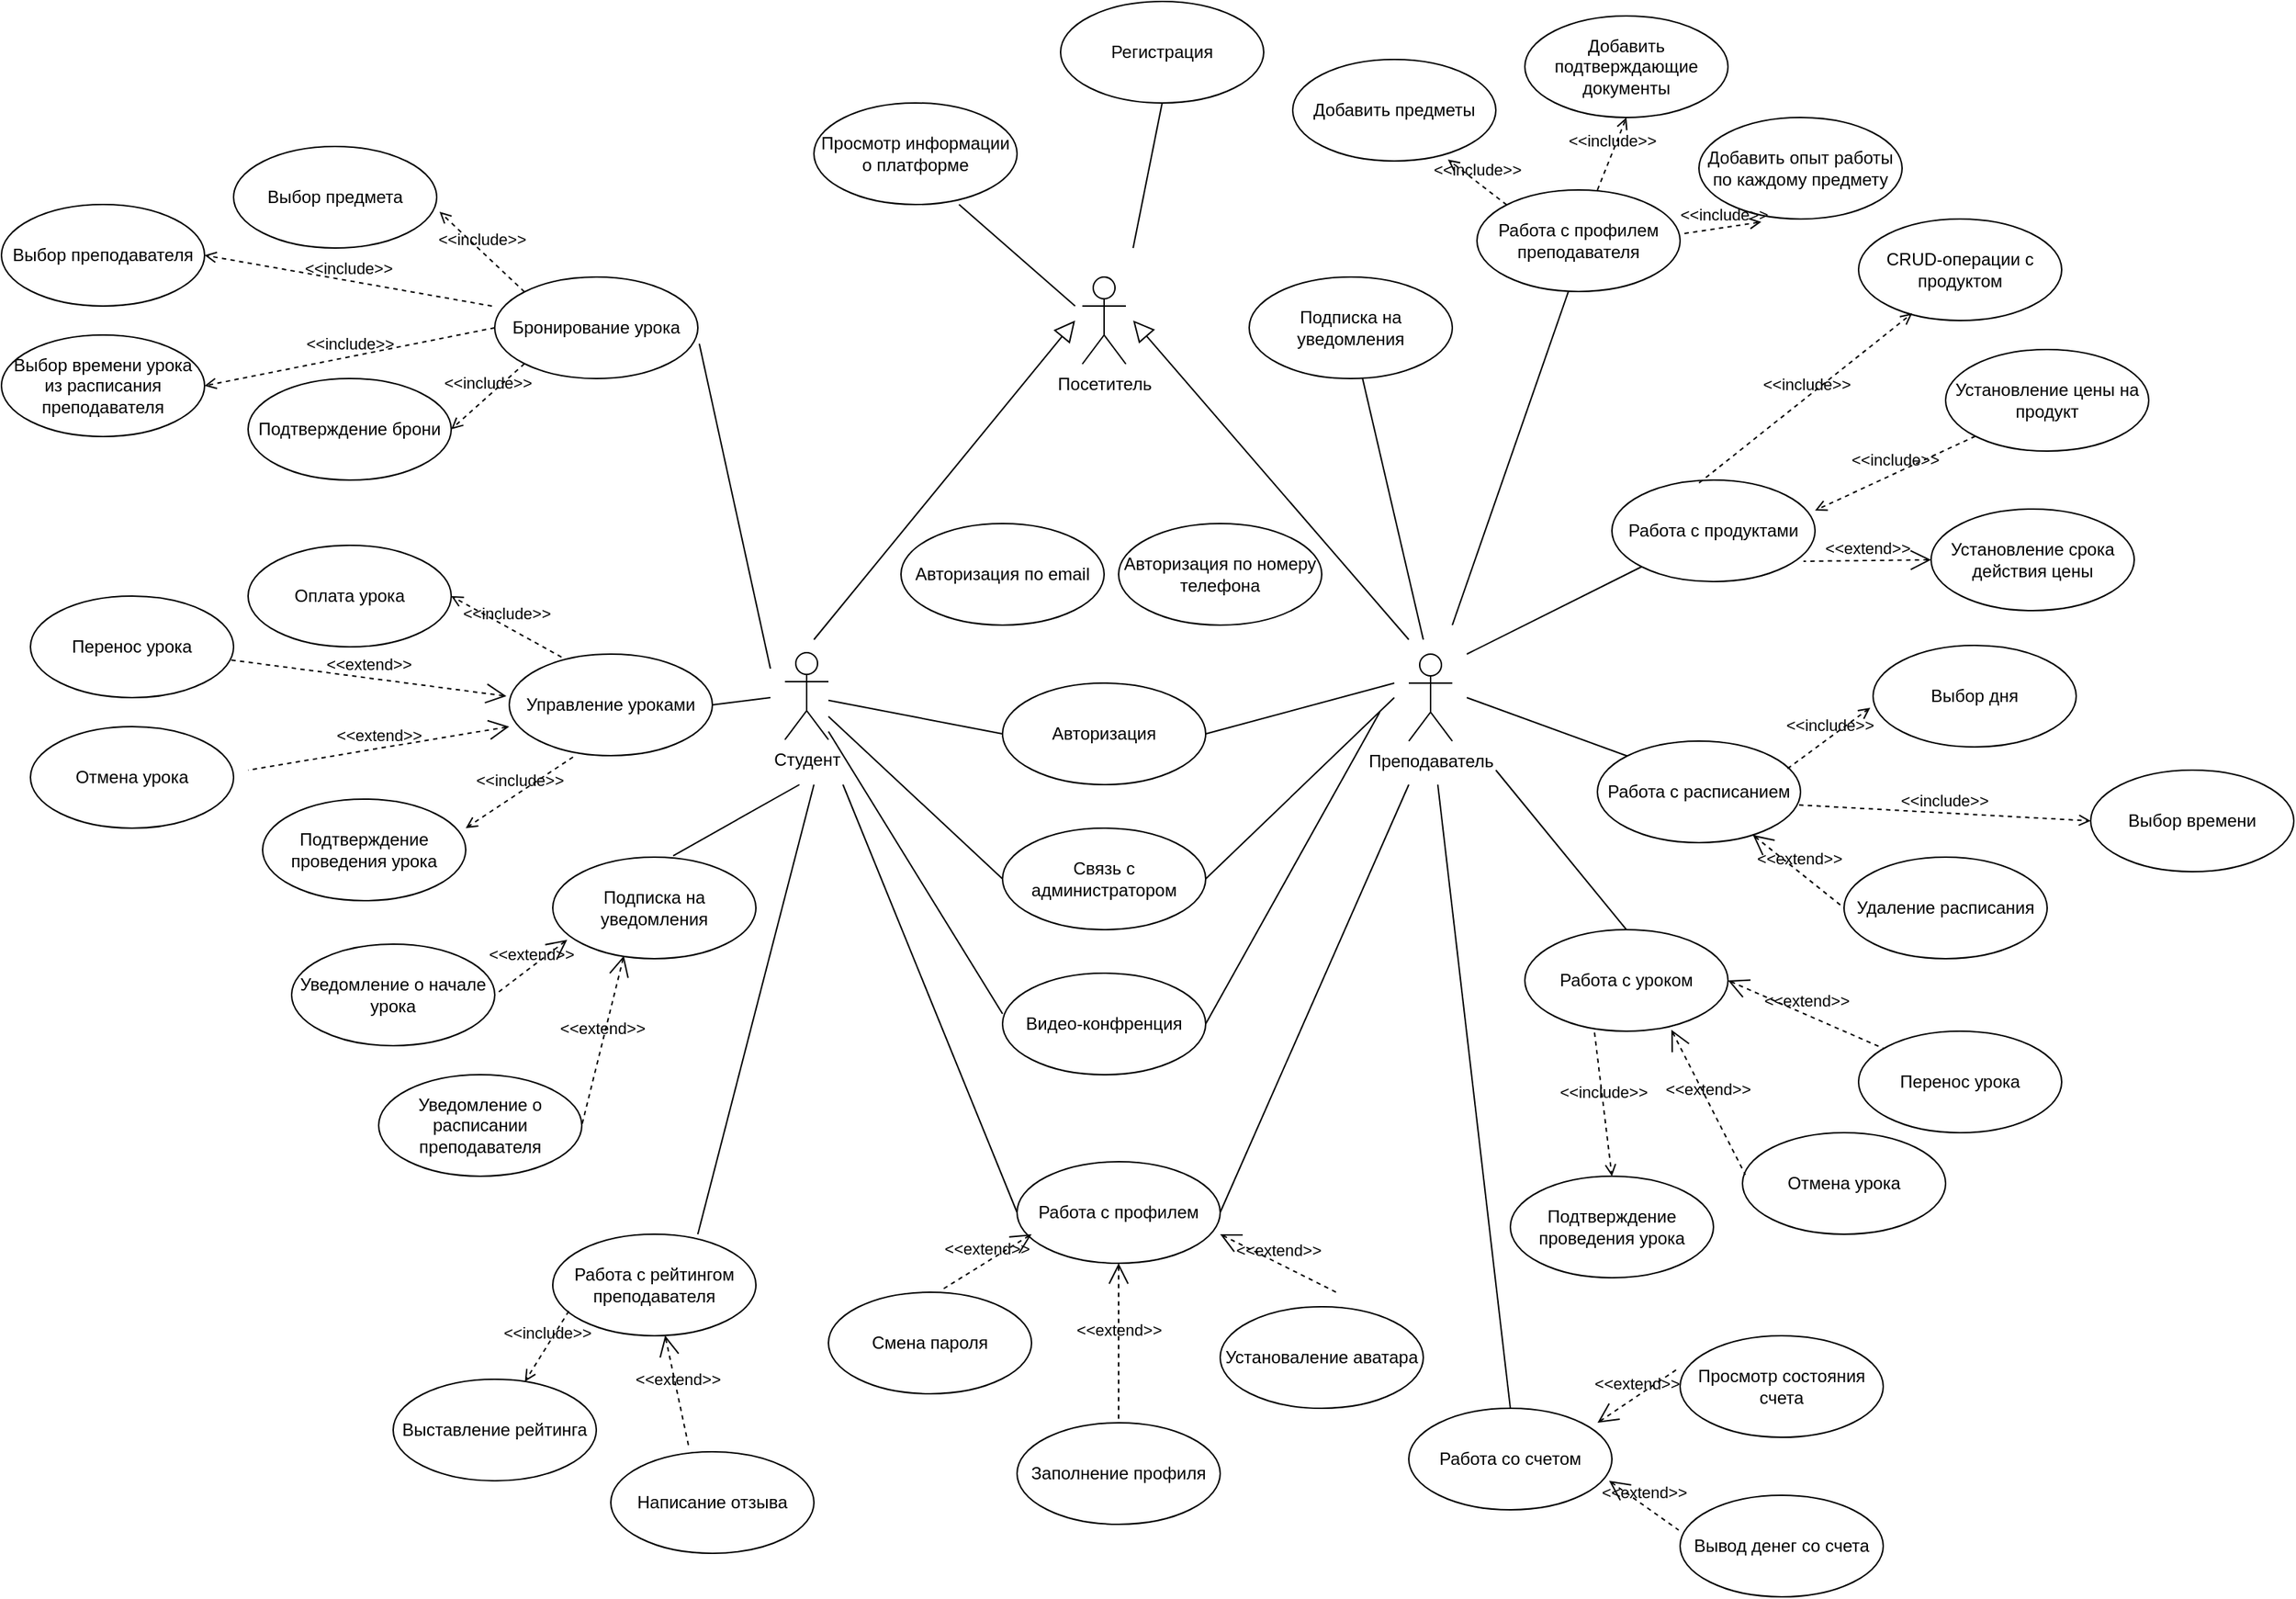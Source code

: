 <mxfile version="24.5.2" type="device">
  <diagram name="Page-1" id="LUzTnhxwMrxe2TrHh8Jn">
    <mxGraphModel dx="3413" dy="1195" grid="1" gridSize="10" guides="1" tooltips="1" connect="1" arrows="1" fold="1" page="1" pageScale="1" pageWidth="827" pageHeight="1169" math="0" shadow="0">
      <root>
        <mxCell id="0" />
        <mxCell id="1" parent="0" />
        <mxCell id="decnIpiyIyRhdiq8BNif-1" value="Преподаватель" style="shape=umlActor;html=1;verticalLabelPosition=bottom;verticalAlign=top;align=center;" vertex="1" parent="1">
          <mxGeometry x="640" y="560" width="30" height="60" as="geometry" />
        </mxCell>
        <mxCell id="decnIpiyIyRhdiq8BNif-2" value="Студент" style="shape=umlActor;html=1;verticalLabelPosition=bottom;verticalAlign=top;align=center;" vertex="1" parent="1">
          <mxGeometry x="210" y="559" width="30" height="60" as="geometry" />
        </mxCell>
        <mxCell id="decnIpiyIyRhdiq8BNif-3" value="Посетитель" style="shape=umlActor;html=1;verticalLabelPosition=bottom;verticalAlign=top;align=center;" vertex="1" parent="1">
          <mxGeometry x="415" y="300" width="30" height="60" as="geometry" />
        </mxCell>
        <mxCell id="decnIpiyIyRhdiq8BNif-6" value="Авторизация" style="ellipse;whiteSpace=wrap;html=1;" vertex="1" parent="1">
          <mxGeometry x="360" y="580" width="140" height="70" as="geometry" />
        </mxCell>
        <mxCell id="decnIpiyIyRhdiq8BNif-7" value="Работа с профилем" style="ellipse;whiteSpace=wrap;html=1;" vertex="1" parent="1">
          <mxGeometry x="370" y="910" width="140" height="70" as="geometry" />
        </mxCell>
        <mxCell id="decnIpiyIyRhdiq8BNif-8" value="Связь с администратором" style="ellipse;whiteSpace=wrap;html=1;" vertex="1" parent="1">
          <mxGeometry x="360" y="680" width="140" height="70" as="geometry" />
        </mxCell>
        <mxCell id="decnIpiyIyRhdiq8BNif-9" value="Смена пароля" style="ellipse;whiteSpace=wrap;html=1;" vertex="1" parent="1">
          <mxGeometry x="240" y="1000" width="140" height="70" as="geometry" />
        </mxCell>
        <mxCell id="decnIpiyIyRhdiq8BNif-10" value="Работа с профилем преподавателя" style="ellipse;whiteSpace=wrap;html=1;" vertex="1" parent="1">
          <mxGeometry x="687" y="240" width="140" height="70" as="geometry" />
        </mxCell>
        <mxCell id="decnIpiyIyRhdiq8BNif-12" value="Бронирование урока" style="ellipse;whiteSpace=wrap;html=1;" vertex="1" parent="1">
          <mxGeometry x="10" y="300" width="140" height="70" as="geometry" />
        </mxCell>
        <mxCell id="decnIpiyIyRhdiq8BNif-13" value="Управление уроками" style="ellipse;whiteSpace=wrap;html=1;" vertex="1" parent="1">
          <mxGeometry x="20" y="560" width="140" height="70" as="geometry" />
        </mxCell>
        <mxCell id="decnIpiyIyRhdiq8BNif-14" value="Подтверждение брони" style="ellipse;whiteSpace=wrap;html=1;" vertex="1" parent="1">
          <mxGeometry x="-160" y="370" width="140" height="70" as="geometry" />
        </mxCell>
        <mxCell id="decnIpiyIyRhdiq8BNif-15" value="Выбор предмета" style="ellipse;whiteSpace=wrap;html=1;" vertex="1" parent="1">
          <mxGeometry x="-170" y="210" width="140" height="70" as="geometry" />
        </mxCell>
        <mxCell id="decnIpiyIyRhdiq8BNif-16" value="Выбор преподавателя" style="ellipse;whiteSpace=wrap;html=1;" vertex="1" parent="1">
          <mxGeometry x="-330" y="250" width="140" height="70" as="geometry" />
        </mxCell>
        <mxCell id="decnIpiyIyRhdiq8BNif-17" value="Оплата урока" style="ellipse;whiteSpace=wrap;html=1;" vertex="1" parent="1">
          <mxGeometry x="-160" y="485" width="140" height="70" as="geometry" />
        </mxCell>
        <mxCell id="decnIpiyIyRhdiq8BNif-18" value="Перенос урока" style="ellipse;whiteSpace=wrap;html=1;" vertex="1" parent="1">
          <mxGeometry x="-310" y="520" width="140" height="70" as="geometry" />
        </mxCell>
        <mxCell id="decnIpiyIyRhdiq8BNif-19" value="Отмена урока" style="ellipse;whiteSpace=wrap;html=1;" vertex="1" parent="1">
          <mxGeometry x="-310" y="610" width="140" height="70" as="geometry" />
        </mxCell>
        <mxCell id="decnIpiyIyRhdiq8BNif-20" value="Выбор времени урока из расписания преподавателя" style="ellipse;whiteSpace=wrap;html=1;" vertex="1" parent="1">
          <mxGeometry x="-330" y="340" width="140" height="70" as="geometry" />
        </mxCell>
        <mxCell id="decnIpiyIyRhdiq8BNif-21" value="Видео-конфренция" style="ellipse;whiteSpace=wrap;html=1;" vertex="1" parent="1">
          <mxGeometry x="360" y="780" width="140" height="70" as="geometry" />
        </mxCell>
        <mxCell id="decnIpiyIyRhdiq8BNif-22" value="Подписка на уведомления" style="ellipse;whiteSpace=wrap;html=1;" vertex="1" parent="1">
          <mxGeometry x="50" y="700" width="140" height="70" as="geometry" />
        </mxCell>
        <mxCell id="decnIpiyIyRhdiq8BNif-23" value="Работа с рейтингом преподавателя" style="ellipse;whiteSpace=wrap;html=1;" vertex="1" parent="1">
          <mxGeometry x="50" y="960" width="140" height="70" as="geometry" />
        </mxCell>
        <mxCell id="decnIpiyIyRhdiq8BNif-26" value="Работа с продуктами" style="ellipse;whiteSpace=wrap;html=1;" vertex="1" parent="1">
          <mxGeometry x="780" y="440" width="140" height="70" as="geometry" />
        </mxCell>
        <mxCell id="decnIpiyIyRhdiq8BNif-27" value="CRUD-операции с продуктом" style="ellipse;whiteSpace=wrap;html=1;" vertex="1" parent="1">
          <mxGeometry x="950" y="260" width="140" height="70" as="geometry" />
        </mxCell>
        <mxCell id="decnIpiyIyRhdiq8BNif-28" value="Установление цены на продукт" style="ellipse;whiteSpace=wrap;html=1;" vertex="1" parent="1">
          <mxGeometry x="1010" y="350" width="140" height="70" as="geometry" />
        </mxCell>
        <mxCell id="decnIpiyIyRhdiq8BNif-29" value="Установление срока действия цены" style="ellipse;whiteSpace=wrap;html=1;" vertex="1" parent="1">
          <mxGeometry x="1000" y="460" width="140" height="70" as="geometry" />
        </mxCell>
        <mxCell id="decnIpiyIyRhdiq8BNif-30" value="Работа с расписанием" style="ellipse;whiteSpace=wrap;html=1;" vertex="1" parent="1">
          <mxGeometry x="770" y="620" width="140" height="70" as="geometry" />
        </mxCell>
        <mxCell id="decnIpiyIyRhdiq8BNif-31" value="Выбор дня" style="ellipse;whiteSpace=wrap;html=1;" vertex="1" parent="1">
          <mxGeometry x="960" y="554" width="140" height="70" as="geometry" />
        </mxCell>
        <mxCell id="decnIpiyIyRhdiq8BNif-32" value="Выбор времени" style="ellipse;whiteSpace=wrap;html=1;" vertex="1" parent="1">
          <mxGeometry x="1110" y="640" width="140" height="70" as="geometry" />
        </mxCell>
        <mxCell id="decnIpiyIyRhdiq8BNif-33" value="Удаление расписания" style="ellipse;whiteSpace=wrap;html=1;" vertex="1" parent="1">
          <mxGeometry x="940" y="700" width="140" height="70" as="geometry" />
        </mxCell>
        <mxCell id="decnIpiyIyRhdiq8BNif-34" value="Работа с уроком" style="ellipse;whiteSpace=wrap;html=1;" vertex="1" parent="1">
          <mxGeometry x="720" y="750" width="140" height="70" as="geometry" />
        </mxCell>
        <mxCell id="decnIpiyIyRhdiq8BNif-35" value="Подтверждение проведения урока " style="ellipse;whiteSpace=wrap;html=1;" vertex="1" parent="1">
          <mxGeometry x="-150" y="660" width="140" height="70" as="geometry" />
        </mxCell>
        <mxCell id="decnIpiyIyRhdiq8BNif-36" value="Перенос урока" style="ellipse;whiteSpace=wrap;html=1;" vertex="1" parent="1">
          <mxGeometry x="950" y="820" width="140" height="70" as="geometry" />
        </mxCell>
        <mxCell id="decnIpiyIyRhdiq8BNif-37" value="Отмена урока" style="ellipse;whiteSpace=wrap;html=1;" vertex="1" parent="1">
          <mxGeometry x="870" y="890" width="140" height="70" as="geometry" />
        </mxCell>
        <mxCell id="decnIpiyIyRhdiq8BNif-38" value="Подтверждение проведения урока" style="ellipse;whiteSpace=wrap;html=1;" vertex="1" parent="1">
          <mxGeometry x="710" y="920" width="140" height="70" as="geometry" />
        </mxCell>
        <mxCell id="decnIpiyIyRhdiq8BNif-39" value="Работа со счетом" style="ellipse;whiteSpace=wrap;html=1;" vertex="1" parent="1">
          <mxGeometry x="640" y="1080" width="140" height="70" as="geometry" />
        </mxCell>
        <mxCell id="decnIpiyIyRhdiq8BNif-40" value="Просмотр состояния счета" style="ellipse;whiteSpace=wrap;html=1;" vertex="1" parent="1">
          <mxGeometry x="827" y="1030" width="140" height="70" as="geometry" />
        </mxCell>
        <mxCell id="decnIpiyIyRhdiq8BNif-41" value="Вывод денег со счета" style="ellipse;whiteSpace=wrap;html=1;" vertex="1" parent="1">
          <mxGeometry x="827" y="1140" width="140" height="70" as="geometry" />
        </mxCell>
        <mxCell id="decnIpiyIyRhdiq8BNif-45" value="" style="edgeStyle=none;html=1;endArrow=block;endFill=0;endSize=12;verticalAlign=bottom;rounded=0;" edge="1" parent="1">
          <mxGeometry width="160" relative="1" as="geometry">
            <mxPoint x="230" y="550" as="sourcePoint" />
            <mxPoint x="410" y="330" as="targetPoint" />
          </mxGeometry>
        </mxCell>
        <mxCell id="decnIpiyIyRhdiq8BNif-46" value="" style="edgeStyle=none;html=1;endArrow=block;endFill=0;endSize=12;verticalAlign=bottom;rounded=0;" edge="1" parent="1">
          <mxGeometry width="160" relative="1" as="geometry">
            <mxPoint x="640" y="550" as="sourcePoint" />
            <mxPoint x="450" y="330" as="targetPoint" />
          </mxGeometry>
        </mxCell>
        <mxCell id="decnIpiyIyRhdiq8BNif-47" value="" style="edgeStyle=none;html=1;endArrow=none;verticalAlign=bottom;rounded=0;entryX=0;entryY=0.5;entryDx=0;entryDy=0;" edge="1" parent="1" source="decnIpiyIyRhdiq8BNif-2" target="decnIpiyIyRhdiq8BNif-6">
          <mxGeometry width="160" relative="1" as="geometry">
            <mxPoint x="600" y="640" as="sourcePoint" />
            <mxPoint x="760" y="640" as="targetPoint" />
          </mxGeometry>
        </mxCell>
        <mxCell id="decnIpiyIyRhdiq8BNif-48" value="" style="edgeStyle=none;html=1;endArrow=none;verticalAlign=bottom;rounded=0;exitX=1;exitY=0.5;exitDx=0;exitDy=0;" edge="1" parent="1" source="decnIpiyIyRhdiq8BNif-6">
          <mxGeometry width="160" relative="1" as="geometry">
            <mxPoint x="600" y="640" as="sourcePoint" />
            <mxPoint x="630" y="580" as="targetPoint" />
          </mxGeometry>
        </mxCell>
        <mxCell id="decnIpiyIyRhdiq8BNif-49" value="" style="edgeStyle=none;html=1;endArrow=none;verticalAlign=bottom;rounded=0;entryX=0;entryY=0.5;entryDx=0;entryDy=0;" edge="1" parent="1" target="decnIpiyIyRhdiq8BNif-7">
          <mxGeometry width="160" relative="1" as="geometry">
            <mxPoint x="250" y="650" as="sourcePoint" />
            <mxPoint x="760" y="640" as="targetPoint" />
          </mxGeometry>
        </mxCell>
        <mxCell id="decnIpiyIyRhdiq8BNif-50" value="" style="edgeStyle=none;html=1;endArrow=none;verticalAlign=bottom;rounded=0;exitX=1;exitY=0.5;exitDx=0;exitDy=0;" edge="1" parent="1" source="decnIpiyIyRhdiq8BNif-7">
          <mxGeometry width="160" relative="1" as="geometry">
            <mxPoint x="600" y="640" as="sourcePoint" />
            <mxPoint x="640" y="650" as="targetPoint" />
          </mxGeometry>
        </mxCell>
        <mxCell id="decnIpiyIyRhdiq8BNif-51" value="" style="edgeStyle=none;html=1;endArrow=none;verticalAlign=bottom;rounded=0;entryX=0;entryY=0.5;entryDx=0;entryDy=0;" edge="1" parent="1" source="decnIpiyIyRhdiq8BNif-2" target="decnIpiyIyRhdiq8BNif-8">
          <mxGeometry width="160" relative="1" as="geometry">
            <mxPoint x="600" y="640" as="sourcePoint" />
            <mxPoint x="760" y="640" as="targetPoint" />
          </mxGeometry>
        </mxCell>
        <mxCell id="decnIpiyIyRhdiq8BNif-52" value="" style="edgeStyle=none;html=1;endArrow=none;verticalAlign=bottom;rounded=0;exitX=1;exitY=0.5;exitDx=0;exitDy=0;" edge="1" parent="1" source="decnIpiyIyRhdiq8BNif-8">
          <mxGeometry width="160" relative="1" as="geometry">
            <mxPoint x="600" y="640" as="sourcePoint" />
            <mxPoint x="630" y="590" as="targetPoint" />
          </mxGeometry>
        </mxCell>
        <mxCell id="decnIpiyIyRhdiq8BNif-53" value="" style="edgeStyle=none;html=1;endArrow=none;verticalAlign=bottom;rounded=0;exitX=1.007;exitY=0.657;exitDx=0;exitDy=0;exitPerimeter=0;" edge="1" parent="1" source="decnIpiyIyRhdiq8BNif-12">
          <mxGeometry width="160" relative="1" as="geometry">
            <mxPoint x="600" y="640" as="sourcePoint" />
            <mxPoint x="200" y="570" as="targetPoint" />
          </mxGeometry>
        </mxCell>
        <mxCell id="decnIpiyIyRhdiq8BNif-55" value="Просмотр информации о платформе" style="ellipse;whiteSpace=wrap;html=1;" vertex="1" parent="1">
          <mxGeometry x="230" y="180" width="140" height="70" as="geometry" />
        </mxCell>
        <mxCell id="decnIpiyIyRhdiq8BNif-56" value="&amp;lt;&amp;lt;include&amp;gt;&amp;gt;" style="edgeStyle=none;html=1;endArrow=open;verticalAlign=bottom;dashed=1;labelBackgroundColor=none;rounded=0;entryX=1.014;entryY=0.643;entryDx=0;entryDy=0;entryPerimeter=0;exitX=0;exitY=0;exitDx=0;exitDy=0;" edge="1" parent="1" source="decnIpiyIyRhdiq8BNif-12" target="decnIpiyIyRhdiq8BNif-15">
          <mxGeometry width="160" relative="1" as="geometry">
            <mxPoint x="820" y="500" as="sourcePoint" />
            <mxPoint x="980" y="500" as="targetPoint" />
          </mxGeometry>
        </mxCell>
        <mxCell id="decnIpiyIyRhdiq8BNif-57" value="&amp;lt;&amp;lt;include&amp;gt;&amp;gt;" style="edgeStyle=none;html=1;endArrow=open;verticalAlign=bottom;dashed=1;labelBackgroundColor=none;rounded=0;entryX=1;entryY=0.5;entryDx=0;entryDy=0;exitX=-0.014;exitY=0.286;exitDx=0;exitDy=0;exitPerimeter=0;" edge="1" parent="1" source="decnIpiyIyRhdiq8BNif-12" target="decnIpiyIyRhdiq8BNif-16">
          <mxGeometry width="160" relative="1" as="geometry">
            <mxPoint x="820" y="500" as="sourcePoint" />
            <mxPoint x="980" y="500" as="targetPoint" />
          </mxGeometry>
        </mxCell>
        <mxCell id="decnIpiyIyRhdiq8BNif-59" value="&amp;lt;&amp;lt;include&amp;gt;&amp;gt;" style="edgeStyle=none;html=1;endArrow=open;verticalAlign=bottom;dashed=1;labelBackgroundColor=none;rounded=0;entryX=1;entryY=0.5;entryDx=0;entryDy=0;exitX=0;exitY=0.5;exitDx=0;exitDy=0;" edge="1" parent="1" source="decnIpiyIyRhdiq8BNif-12" target="decnIpiyIyRhdiq8BNif-20">
          <mxGeometry width="160" relative="1" as="geometry">
            <mxPoint x="820" y="500" as="sourcePoint" />
            <mxPoint x="980" y="500" as="targetPoint" />
          </mxGeometry>
        </mxCell>
        <mxCell id="decnIpiyIyRhdiq8BNif-60" value="&amp;lt;&amp;lt;include&amp;gt;&amp;gt;" style="edgeStyle=none;html=1;endArrow=open;verticalAlign=bottom;dashed=1;labelBackgroundColor=none;rounded=0;entryX=1;entryY=0.5;entryDx=0;entryDy=0;exitX=0;exitY=1;exitDx=0;exitDy=0;" edge="1" parent="1" source="decnIpiyIyRhdiq8BNif-12" target="decnIpiyIyRhdiq8BNif-14">
          <mxGeometry width="160" relative="1" as="geometry">
            <mxPoint x="820" y="500" as="sourcePoint" />
            <mxPoint x="980" y="500" as="targetPoint" />
          </mxGeometry>
        </mxCell>
        <mxCell id="decnIpiyIyRhdiq8BNif-61" value="&amp;lt;&amp;lt;include&amp;gt;&amp;gt;" style="edgeStyle=none;html=1;endArrow=open;verticalAlign=bottom;dashed=1;labelBackgroundColor=none;rounded=0;entryX=1;entryY=0.5;entryDx=0;entryDy=0;exitX=0.257;exitY=0.029;exitDx=0;exitDy=0;exitPerimeter=0;" edge="1" parent="1" source="decnIpiyIyRhdiq8BNif-13" target="decnIpiyIyRhdiq8BNif-17">
          <mxGeometry width="160" relative="1" as="geometry">
            <mxPoint x="820" y="500" as="sourcePoint" />
            <mxPoint x="980" y="500" as="targetPoint" />
          </mxGeometry>
        </mxCell>
        <mxCell id="decnIpiyIyRhdiq8BNif-62" value="&amp;lt;&amp;lt;include&amp;gt;&amp;gt;" style="edgeStyle=none;html=1;endArrow=open;verticalAlign=bottom;dashed=1;labelBackgroundColor=none;rounded=0;entryX=1;entryY=0.286;entryDx=0;entryDy=0;entryPerimeter=0;exitX=0.314;exitY=1.014;exitDx=0;exitDy=0;exitPerimeter=0;" edge="1" parent="1" source="decnIpiyIyRhdiq8BNif-13" target="decnIpiyIyRhdiq8BNif-35">
          <mxGeometry width="160" relative="1" as="geometry">
            <mxPoint x="820" y="500" as="sourcePoint" />
            <mxPoint x="980" y="500" as="targetPoint" />
          </mxGeometry>
        </mxCell>
        <mxCell id="decnIpiyIyRhdiq8BNif-63" value="&amp;lt;&amp;lt;extend&amp;gt;&amp;gt;" style="edgeStyle=none;html=1;startArrow=open;endArrow=none;startSize=12;verticalAlign=bottom;dashed=1;labelBackgroundColor=none;rounded=0;entryX=0.986;entryY=0.629;entryDx=0;entryDy=0;entryPerimeter=0;exitX=-0.014;exitY=0.414;exitDx=0;exitDy=0;exitPerimeter=0;" edge="1" parent="1" source="decnIpiyIyRhdiq8BNif-13" target="decnIpiyIyRhdiq8BNif-18">
          <mxGeometry width="160" relative="1" as="geometry">
            <mxPoint x="820" y="500" as="sourcePoint" />
            <mxPoint x="980" y="500" as="targetPoint" />
          </mxGeometry>
        </mxCell>
        <mxCell id="decnIpiyIyRhdiq8BNif-64" value="&amp;lt;&amp;lt;extend&amp;gt;&amp;gt;" style="edgeStyle=none;html=1;startArrow=open;endArrow=none;startSize=12;verticalAlign=bottom;dashed=1;labelBackgroundColor=none;rounded=0;exitX=0;exitY=0.714;exitDx=0;exitDy=0;exitPerimeter=0;" edge="1" parent="1" source="decnIpiyIyRhdiq8BNif-13">
          <mxGeometry width="160" relative="1" as="geometry">
            <mxPoint x="820" y="500" as="sourcePoint" />
            <mxPoint x="-160" y="640" as="targetPoint" />
          </mxGeometry>
        </mxCell>
        <mxCell id="decnIpiyIyRhdiq8BNif-65" value="" style="edgeStyle=none;html=1;endArrow=none;verticalAlign=bottom;rounded=0;exitX=1;exitY=0.5;exitDx=0;exitDy=0;" edge="1" parent="1" source="decnIpiyIyRhdiq8BNif-13">
          <mxGeometry width="160" relative="1" as="geometry">
            <mxPoint x="820" y="500" as="sourcePoint" />
            <mxPoint x="200" y="590" as="targetPoint" />
          </mxGeometry>
        </mxCell>
        <mxCell id="decnIpiyIyRhdiq8BNif-68" value="" style="edgeStyle=none;html=1;endArrow=none;verticalAlign=bottom;rounded=0;entryX=1;entryY=0.5;entryDx=0;entryDy=0;" edge="1" parent="1" target="decnIpiyIyRhdiq8BNif-21">
          <mxGeometry width="160" relative="1" as="geometry">
            <mxPoint x="620" y="600" as="sourcePoint" />
            <mxPoint x="980" y="690" as="targetPoint" />
          </mxGeometry>
        </mxCell>
        <mxCell id="decnIpiyIyRhdiq8BNif-69" value="" style="edgeStyle=none;html=1;endArrow=none;verticalAlign=bottom;rounded=0;entryX=0;entryY=0.4;entryDx=0;entryDy=0;entryPerimeter=0;" edge="1" parent="1" source="decnIpiyIyRhdiq8BNif-2" target="decnIpiyIyRhdiq8BNif-21">
          <mxGeometry width="160" relative="1" as="geometry">
            <mxPoint x="250" y="600" as="sourcePoint" />
            <mxPoint x="980" y="690" as="targetPoint" />
          </mxGeometry>
        </mxCell>
        <mxCell id="decnIpiyIyRhdiq8BNif-70" value="" style="edgeStyle=none;html=1;endArrow=none;verticalAlign=bottom;rounded=0;entryX=0.593;entryY=-0.014;entryDx=0;entryDy=0;entryPerimeter=0;" edge="1" parent="1" target="decnIpiyIyRhdiq8BNif-22">
          <mxGeometry width="160" relative="1" as="geometry">
            <mxPoint x="220" y="650" as="sourcePoint" />
            <mxPoint x="980" y="690" as="targetPoint" />
          </mxGeometry>
        </mxCell>
        <mxCell id="decnIpiyIyRhdiq8BNif-71" value="Заполнение профиля" style="ellipse;whiteSpace=wrap;html=1;" vertex="1" parent="1">
          <mxGeometry x="370" y="1090" width="140" height="70" as="geometry" />
        </mxCell>
        <mxCell id="decnIpiyIyRhdiq8BNif-72" value="Установаление аватара" style="ellipse;whiteSpace=wrap;html=1;" vertex="1" parent="1">
          <mxGeometry x="510" y="1010" width="140" height="70" as="geometry" />
        </mxCell>
        <mxCell id="decnIpiyIyRhdiq8BNif-73" value="&amp;lt;&amp;lt;extend&amp;gt;&amp;gt;" style="edgeStyle=none;html=1;startArrow=open;endArrow=none;startSize=12;verticalAlign=bottom;dashed=1;labelBackgroundColor=none;rounded=0;entryX=0.55;entryY=-0.014;entryDx=0;entryDy=0;entryPerimeter=0;" edge="1" parent="1" target="decnIpiyIyRhdiq8BNif-9">
          <mxGeometry width="160" relative="1" as="geometry">
            <mxPoint x="380" y="960" as="sourcePoint" />
            <mxPoint x="980" y="690" as="targetPoint" />
          </mxGeometry>
        </mxCell>
        <mxCell id="decnIpiyIyRhdiq8BNif-74" value="&amp;lt;&amp;lt;extend&amp;gt;&amp;gt;" style="edgeStyle=none;html=1;startArrow=open;endArrow=none;startSize=12;verticalAlign=bottom;dashed=1;labelBackgroundColor=none;rounded=0;entryX=0.5;entryY=0;entryDx=0;entryDy=0;exitX=0.5;exitY=1;exitDx=0;exitDy=0;" edge="1" parent="1" source="decnIpiyIyRhdiq8BNif-7" target="decnIpiyIyRhdiq8BNif-71">
          <mxGeometry width="160" relative="1" as="geometry">
            <mxPoint x="820" y="690" as="sourcePoint" />
            <mxPoint x="980" y="690" as="targetPoint" />
          </mxGeometry>
        </mxCell>
        <mxCell id="decnIpiyIyRhdiq8BNif-75" value="&amp;lt;&amp;lt;extend&amp;gt;&amp;gt;" style="edgeStyle=none;html=1;startArrow=open;endArrow=none;startSize=12;verticalAlign=bottom;dashed=1;labelBackgroundColor=none;rounded=0;exitX=1;exitY=0.714;exitDx=0;exitDy=0;exitPerimeter=0;" edge="1" parent="1" source="decnIpiyIyRhdiq8BNif-7">
          <mxGeometry width="160" relative="1" as="geometry">
            <mxPoint x="820" y="690" as="sourcePoint" />
            <mxPoint x="590" y="1000" as="targetPoint" />
          </mxGeometry>
        </mxCell>
        <mxCell id="decnIpiyIyRhdiq8BNif-76" value="Авторизация по email" style="ellipse;whiteSpace=wrap;html=1;" vertex="1" parent="1">
          <mxGeometry x="290" y="470" width="140" height="70" as="geometry" />
        </mxCell>
        <mxCell id="decnIpiyIyRhdiq8BNif-77" value="Авторизация по номеру телефона" style="ellipse;whiteSpace=wrap;html=1;" vertex="1" parent="1">
          <mxGeometry x="440" y="470" width="140" height="70" as="geometry" />
        </mxCell>
        <mxCell id="decnIpiyIyRhdiq8BNif-78" value="Уведомление о начале урока" style="ellipse;whiteSpace=wrap;html=1;" vertex="1" parent="1">
          <mxGeometry x="-130" y="760" width="140" height="70" as="geometry" />
        </mxCell>
        <mxCell id="decnIpiyIyRhdiq8BNif-79" value="Уведомление о расписании преподавателя" style="ellipse;whiteSpace=wrap;html=1;" vertex="1" parent="1">
          <mxGeometry x="-70" y="850" width="140" height="70" as="geometry" />
        </mxCell>
        <mxCell id="decnIpiyIyRhdiq8BNif-81" value="&amp;lt;&amp;lt;extend&amp;gt;&amp;gt;" style="edgeStyle=none;html=1;startArrow=open;endArrow=none;startSize=12;verticalAlign=bottom;dashed=1;labelBackgroundColor=none;rounded=0;entryX=1;entryY=0.5;entryDx=0;entryDy=0;exitX=0.071;exitY=0.814;exitDx=0;exitDy=0;exitPerimeter=0;" edge="1" parent="1" source="decnIpiyIyRhdiq8BNif-22" target="decnIpiyIyRhdiq8BNif-78">
          <mxGeometry width="160" relative="1" as="geometry">
            <mxPoint x="60" y="790" as="sourcePoint" />
            <mxPoint x="980" y="690" as="targetPoint" />
          </mxGeometry>
        </mxCell>
        <mxCell id="decnIpiyIyRhdiq8BNif-82" value="&amp;lt;&amp;lt;extend&amp;gt;&amp;gt;" style="edgeStyle=none;html=1;startArrow=open;endArrow=none;startSize=12;verticalAlign=bottom;dashed=1;labelBackgroundColor=none;rounded=0;entryX=1;entryY=0.5;entryDx=0;entryDy=0;exitX=0.35;exitY=0.971;exitDx=0;exitDy=0;exitPerimeter=0;" edge="1" parent="1" source="decnIpiyIyRhdiq8BNif-22" target="decnIpiyIyRhdiq8BNif-79">
          <mxGeometry width="160" relative="1" as="geometry">
            <mxPoint x="820" y="690" as="sourcePoint" />
            <mxPoint x="980" y="690" as="targetPoint" />
          </mxGeometry>
        </mxCell>
        <mxCell id="decnIpiyIyRhdiq8BNif-83" value="" style="edgeStyle=none;html=1;endArrow=none;verticalAlign=bottom;rounded=0;entryX=0.714;entryY=0;entryDx=0;entryDy=0;entryPerimeter=0;" edge="1" parent="1" target="decnIpiyIyRhdiq8BNif-23">
          <mxGeometry width="160" relative="1" as="geometry">
            <mxPoint x="230" y="650" as="sourcePoint" />
            <mxPoint x="980" y="690" as="targetPoint" />
          </mxGeometry>
        </mxCell>
        <mxCell id="decnIpiyIyRhdiq8BNif-84" value="&amp;lt;&amp;lt;include&amp;gt;&amp;gt;" style="edgeStyle=none;html=1;endArrow=open;verticalAlign=bottom;dashed=1;labelBackgroundColor=none;rounded=0;exitX=0.079;exitY=0.757;exitDx=0;exitDy=0;exitPerimeter=0;" edge="1" parent="1" source="decnIpiyIyRhdiq8BNif-23" target="decnIpiyIyRhdiq8BNif-85">
          <mxGeometry width="160" relative="1" as="geometry">
            <mxPoint x="820" y="690" as="sourcePoint" />
            <mxPoint y="1080" as="targetPoint" />
          </mxGeometry>
        </mxCell>
        <mxCell id="decnIpiyIyRhdiq8BNif-85" value="Выставление рейтинга" style="ellipse;whiteSpace=wrap;html=1;" vertex="1" parent="1">
          <mxGeometry x="-60" y="1060" width="140" height="70" as="geometry" />
        </mxCell>
        <mxCell id="decnIpiyIyRhdiq8BNif-86" value="Написание отзыва" style="ellipse;whiteSpace=wrap;html=1;" vertex="1" parent="1">
          <mxGeometry x="90" y="1110" width="140" height="70" as="geometry" />
        </mxCell>
        <mxCell id="decnIpiyIyRhdiq8BNif-87" value="&amp;lt;&amp;lt;extend&amp;gt;&amp;gt;" style="edgeStyle=none;html=1;startArrow=open;endArrow=none;startSize=12;verticalAlign=bottom;dashed=1;labelBackgroundColor=none;rounded=0;entryX=0.386;entryY=-0.029;entryDx=0;entryDy=0;entryPerimeter=0;" edge="1" parent="1" source="decnIpiyIyRhdiq8BNif-23" target="decnIpiyIyRhdiq8BNif-86">
          <mxGeometry width="160" relative="1" as="geometry">
            <mxPoint x="820" y="690" as="sourcePoint" />
            <mxPoint x="980" y="690" as="targetPoint" />
          </mxGeometry>
        </mxCell>
        <mxCell id="decnIpiyIyRhdiq8BNif-88" value="" style="edgeStyle=none;html=1;endArrow=none;verticalAlign=bottom;rounded=0;" edge="1" parent="1">
          <mxGeometry width="160" relative="1" as="geometry">
            <mxPoint x="670" y="540" as="sourcePoint" />
            <mxPoint x="750" y="310" as="targetPoint" />
          </mxGeometry>
        </mxCell>
        <mxCell id="decnIpiyIyRhdiq8BNif-89" value="Добавить предметы" style="ellipse;whiteSpace=wrap;html=1;" vertex="1" parent="1">
          <mxGeometry x="560" y="150" width="140" height="70" as="geometry" />
        </mxCell>
        <mxCell id="decnIpiyIyRhdiq8BNif-90" value="Добавить подтверждающие документы" style="ellipse;whiteSpace=wrap;html=1;" vertex="1" parent="1">
          <mxGeometry x="720" y="120" width="140" height="70" as="geometry" />
        </mxCell>
        <mxCell id="decnIpiyIyRhdiq8BNif-91" value="Добавить опыт работы по каждому предмету" style="ellipse;whiteSpace=wrap;html=1;" vertex="1" parent="1">
          <mxGeometry x="840" y="190" width="140" height="70" as="geometry" />
        </mxCell>
        <mxCell id="decnIpiyIyRhdiq8BNif-93" value="Регистрация" style="ellipse;whiteSpace=wrap;html=1;" vertex="1" parent="1">
          <mxGeometry x="400" y="110" width="140" height="70" as="geometry" />
        </mxCell>
        <mxCell id="decnIpiyIyRhdiq8BNif-94" value="" style="edgeStyle=none;html=1;endArrow=none;verticalAlign=bottom;rounded=0;entryX=0.5;entryY=1;entryDx=0;entryDy=0;" edge="1" parent="1" target="decnIpiyIyRhdiq8BNif-93">
          <mxGeometry width="160" relative="1" as="geometry">
            <mxPoint x="450" y="280" as="sourcePoint" />
            <mxPoint x="810" y="610" as="targetPoint" />
          </mxGeometry>
        </mxCell>
        <mxCell id="decnIpiyIyRhdiq8BNif-97" value="" style="edgeStyle=none;html=1;endArrow=none;verticalAlign=bottom;rounded=0;" edge="1" parent="1">
          <mxGeometry width="160" relative="1" as="geometry">
            <mxPoint x="410" y="320" as="sourcePoint" />
            <mxPoint x="330" y="250" as="targetPoint" />
          </mxGeometry>
        </mxCell>
        <mxCell id="decnIpiyIyRhdiq8BNif-99" value="&amp;lt;&amp;lt;include&amp;gt;&amp;gt;" style="edgeStyle=none;html=1;endArrow=open;verticalAlign=bottom;dashed=1;labelBackgroundColor=none;rounded=0;entryX=0.764;entryY=0.986;entryDx=0;entryDy=0;entryPerimeter=0;exitX=0;exitY=0;exitDx=0;exitDy=0;" edge="1" parent="1" source="decnIpiyIyRhdiq8BNif-10" target="decnIpiyIyRhdiq8BNif-89">
          <mxGeometry width="160" relative="1" as="geometry">
            <mxPoint x="650" y="610" as="sourcePoint" />
            <mxPoint x="810" y="610" as="targetPoint" />
          </mxGeometry>
        </mxCell>
        <mxCell id="decnIpiyIyRhdiq8BNif-100" value="&amp;lt;&amp;lt;include&amp;gt;&amp;gt;" style="edgeStyle=none;html=1;endArrow=open;verticalAlign=bottom;dashed=1;labelBackgroundColor=none;rounded=0;entryX=0.5;entryY=1;entryDx=0;entryDy=0;exitX=0.593;exitY=0;exitDx=0;exitDy=0;exitPerimeter=0;" edge="1" parent="1" source="decnIpiyIyRhdiq8BNif-10" target="decnIpiyIyRhdiq8BNif-90">
          <mxGeometry width="160" relative="1" as="geometry">
            <mxPoint x="650" y="610" as="sourcePoint" />
            <mxPoint x="810" y="610" as="targetPoint" />
          </mxGeometry>
        </mxCell>
        <mxCell id="decnIpiyIyRhdiq8BNif-101" value="&amp;lt;&amp;lt;include&amp;gt;&amp;gt;" style="edgeStyle=none;html=1;endArrow=open;verticalAlign=bottom;dashed=1;labelBackgroundColor=none;rounded=0;entryX=0.307;entryY=1.029;entryDx=0;entryDy=0;entryPerimeter=0;" edge="1" parent="1" target="decnIpiyIyRhdiq8BNif-91">
          <mxGeometry width="160" relative="1" as="geometry">
            <mxPoint x="830" y="270" as="sourcePoint" />
            <mxPoint x="810" y="610" as="targetPoint" />
          </mxGeometry>
        </mxCell>
        <mxCell id="decnIpiyIyRhdiq8BNif-102" value="" style="edgeStyle=none;html=1;endArrow=none;verticalAlign=bottom;rounded=0;" edge="1" parent="1" target="decnIpiyIyRhdiq8BNif-26">
          <mxGeometry width="160" relative="1" as="geometry">
            <mxPoint x="680" y="560" as="sourcePoint" />
            <mxPoint x="810" y="610" as="targetPoint" />
          </mxGeometry>
        </mxCell>
        <mxCell id="decnIpiyIyRhdiq8BNif-103" value="" style="edgeStyle=none;html=1;endArrow=none;verticalAlign=bottom;rounded=0;entryX=0;entryY=0;entryDx=0;entryDy=0;" edge="1" parent="1" target="decnIpiyIyRhdiq8BNif-30">
          <mxGeometry width="160" relative="1" as="geometry">
            <mxPoint x="680" y="590" as="sourcePoint" />
            <mxPoint x="770" y="610" as="targetPoint" />
          </mxGeometry>
        </mxCell>
        <mxCell id="decnIpiyIyRhdiq8BNif-105" value="&amp;lt;&amp;lt;include&amp;gt;&amp;gt;" style="edgeStyle=none;html=1;endArrow=open;verticalAlign=bottom;dashed=1;labelBackgroundColor=none;rounded=0;entryX=0.264;entryY=0.929;entryDx=0;entryDy=0;entryPerimeter=0;exitX=0.429;exitY=0.029;exitDx=0;exitDy=0;exitPerimeter=0;" edge="1" parent="1" source="decnIpiyIyRhdiq8BNif-26" target="decnIpiyIyRhdiq8BNif-27">
          <mxGeometry width="160" relative="1" as="geometry">
            <mxPoint x="840" y="430" as="sourcePoint" />
            <mxPoint x="810" y="350" as="targetPoint" />
          </mxGeometry>
        </mxCell>
        <mxCell id="decnIpiyIyRhdiq8BNif-106" value="&amp;lt;&amp;lt;include&amp;gt;&amp;gt;" style="edgeStyle=none;html=1;endArrow=open;verticalAlign=bottom;dashed=1;labelBackgroundColor=none;rounded=0;entryX=1;entryY=0.3;entryDx=0;entryDy=0;entryPerimeter=0;exitX=0;exitY=1;exitDx=0;exitDy=0;" edge="1" parent="1" source="decnIpiyIyRhdiq8BNif-28" target="decnIpiyIyRhdiq8BNif-26">
          <mxGeometry width="160" relative="1" as="geometry">
            <mxPoint x="650" y="350" as="sourcePoint" />
            <mxPoint x="810" y="350" as="targetPoint" />
          </mxGeometry>
        </mxCell>
        <mxCell id="decnIpiyIyRhdiq8BNif-107" value="&amp;lt;&amp;lt;extend&amp;gt;&amp;gt;" style="edgeStyle=none;html=1;startArrow=open;endArrow=none;startSize=12;verticalAlign=bottom;dashed=1;labelBackgroundColor=none;rounded=0;entryX=0.943;entryY=0.8;entryDx=0;entryDy=0;entryPerimeter=0;exitX=0;exitY=0.5;exitDx=0;exitDy=0;" edge="1" parent="1" source="decnIpiyIyRhdiq8BNif-29" target="decnIpiyIyRhdiq8BNif-26">
          <mxGeometry width="160" relative="1" as="geometry">
            <mxPoint x="650" y="350" as="sourcePoint" />
            <mxPoint x="810" y="350" as="targetPoint" />
          </mxGeometry>
        </mxCell>
        <mxCell id="decnIpiyIyRhdiq8BNif-108" value="&amp;lt;&amp;lt;include&amp;gt;&amp;gt;" style="edgeStyle=none;html=1;endArrow=open;verticalAlign=bottom;dashed=1;labelBackgroundColor=none;rounded=0;entryX=-0.014;entryY=0.614;entryDx=0;entryDy=0;entryPerimeter=0;exitX=0.936;exitY=0.271;exitDx=0;exitDy=0;exitPerimeter=0;" edge="1" parent="1" source="decnIpiyIyRhdiq8BNif-30" target="decnIpiyIyRhdiq8BNif-31">
          <mxGeometry width="160" relative="1" as="geometry">
            <mxPoint x="650" y="590" as="sourcePoint" />
            <mxPoint x="810" y="590" as="targetPoint" />
          </mxGeometry>
        </mxCell>
        <mxCell id="decnIpiyIyRhdiq8BNif-109" value="&amp;lt;&amp;lt;include&amp;gt;&amp;gt;" style="edgeStyle=none;html=1;endArrow=open;verticalAlign=bottom;dashed=1;labelBackgroundColor=none;rounded=0;entryX=0;entryY=0.5;entryDx=0;entryDy=0;exitX=0.993;exitY=0.629;exitDx=0;exitDy=0;exitPerimeter=0;" edge="1" parent="1" source="decnIpiyIyRhdiq8BNif-30" target="decnIpiyIyRhdiq8BNif-32">
          <mxGeometry width="160" relative="1" as="geometry">
            <mxPoint x="650" y="590" as="sourcePoint" />
            <mxPoint x="810" y="590" as="targetPoint" />
          </mxGeometry>
        </mxCell>
        <mxCell id="decnIpiyIyRhdiq8BNif-110" value="&amp;lt;&amp;lt;extend&amp;gt;&amp;gt;" style="edgeStyle=none;html=1;startArrow=open;endArrow=none;startSize=12;verticalAlign=bottom;dashed=1;labelBackgroundColor=none;rounded=0;entryX=0;entryY=0.5;entryDx=0;entryDy=0;" edge="1" parent="1" source="decnIpiyIyRhdiq8BNif-30" target="decnIpiyIyRhdiq8BNif-33">
          <mxGeometry width="160" relative="1" as="geometry">
            <mxPoint x="650" y="590" as="sourcePoint" />
            <mxPoint x="810" y="590" as="targetPoint" />
          </mxGeometry>
        </mxCell>
        <mxCell id="decnIpiyIyRhdiq8BNif-111" value="" style="edgeStyle=none;html=1;endArrow=none;verticalAlign=bottom;rounded=0;entryX=0.5;entryY=0;entryDx=0;entryDy=0;" edge="1" parent="1" target="decnIpiyIyRhdiq8BNif-34">
          <mxGeometry width="160" relative="1" as="geometry">
            <mxPoint x="700" y="640" as="sourcePoint" />
            <mxPoint x="750" y="780" as="targetPoint" />
          </mxGeometry>
        </mxCell>
        <mxCell id="decnIpiyIyRhdiq8BNif-112" value="&amp;lt;&amp;lt;extend&amp;gt;&amp;gt;" style="edgeStyle=none;html=1;startArrow=open;endArrow=none;startSize=12;verticalAlign=bottom;dashed=1;labelBackgroundColor=none;rounded=0;exitX=1;exitY=0.5;exitDx=0;exitDy=0;" edge="1" parent="1" source="decnIpiyIyRhdiq8BNif-34" target="decnIpiyIyRhdiq8BNif-36">
          <mxGeometry width="160" relative="1" as="geometry">
            <mxPoint x="650" y="590" as="sourcePoint" />
            <mxPoint x="810" y="590" as="targetPoint" />
          </mxGeometry>
        </mxCell>
        <mxCell id="decnIpiyIyRhdiq8BNif-113" value="&amp;lt;&amp;lt;extend&amp;gt;&amp;gt;" style="edgeStyle=none;html=1;startArrow=open;endArrow=none;startSize=12;verticalAlign=bottom;dashed=1;labelBackgroundColor=none;rounded=0;entryX=0.014;entryY=0.414;entryDx=0;entryDy=0;entryPerimeter=0;exitX=0.721;exitY=0.986;exitDx=0;exitDy=0;exitPerimeter=0;" edge="1" parent="1" source="decnIpiyIyRhdiq8BNif-34" target="decnIpiyIyRhdiq8BNif-37">
          <mxGeometry width="160" relative="1" as="geometry">
            <mxPoint x="820" y="850" as="sourcePoint" />
            <mxPoint x="964" y="854" as="targetPoint" />
          </mxGeometry>
        </mxCell>
        <mxCell id="decnIpiyIyRhdiq8BNif-114" value="&amp;lt;&amp;lt;include&amp;gt;&amp;gt;" style="edgeStyle=none;html=1;endArrow=open;verticalAlign=bottom;dashed=1;labelBackgroundColor=none;rounded=0;entryX=0.5;entryY=0;entryDx=0;entryDy=0;exitX=0.343;exitY=1.014;exitDx=0;exitDy=0;exitPerimeter=0;" edge="1" parent="1" source="decnIpiyIyRhdiq8BNif-34" target="decnIpiyIyRhdiq8BNif-38">
          <mxGeometry width="160" relative="1" as="geometry">
            <mxPoint x="650" y="640" as="sourcePoint" />
            <mxPoint x="810" y="640" as="targetPoint" />
          </mxGeometry>
        </mxCell>
        <mxCell id="decnIpiyIyRhdiq8BNif-115" value="" style="edgeStyle=none;html=1;endArrow=none;verticalAlign=bottom;rounded=0;entryX=0.5;entryY=0;entryDx=0;entryDy=0;" edge="1" parent="1" target="decnIpiyIyRhdiq8BNif-39">
          <mxGeometry width="160" relative="1" as="geometry">
            <mxPoint x="660" y="650" as="sourcePoint" />
            <mxPoint x="710" y="1070" as="targetPoint" />
          </mxGeometry>
        </mxCell>
        <mxCell id="decnIpiyIyRhdiq8BNif-119" value="&amp;lt;&amp;lt;extend&amp;gt;&amp;gt;" style="edgeStyle=none;html=1;startArrow=open;endArrow=none;startSize=12;verticalAlign=bottom;dashed=1;labelBackgroundColor=none;rounded=0;entryX=-0.007;entryY=0.343;entryDx=0;entryDy=0;entryPerimeter=0;exitX=0.986;exitY=0.714;exitDx=0;exitDy=0;exitPerimeter=0;" edge="1" parent="1" source="decnIpiyIyRhdiq8BNif-39" target="decnIpiyIyRhdiq8BNif-41">
          <mxGeometry width="160" relative="1" as="geometry">
            <mxPoint x="270" y="940" as="sourcePoint" />
            <mxPoint x="430" y="940" as="targetPoint" />
          </mxGeometry>
        </mxCell>
        <mxCell id="decnIpiyIyRhdiq8BNif-120" value="&amp;lt;&amp;lt;extend&amp;gt;&amp;gt;" style="edgeStyle=none;html=1;startArrow=open;endArrow=none;startSize=12;verticalAlign=bottom;dashed=1;labelBackgroundColor=none;rounded=0;entryX=-0.014;entryY=0.329;entryDx=0;entryDy=0;entryPerimeter=0;exitX=0.929;exitY=0.143;exitDx=0;exitDy=0;exitPerimeter=0;" edge="1" parent="1" source="decnIpiyIyRhdiq8BNif-39" target="decnIpiyIyRhdiq8BNif-40">
          <mxGeometry width="160" relative="1" as="geometry">
            <mxPoint x="270" y="940" as="sourcePoint" />
            <mxPoint x="430" y="940" as="targetPoint" />
          </mxGeometry>
        </mxCell>
        <mxCell id="decnIpiyIyRhdiq8BNif-121" value="Подписка на уведомления" style="ellipse;whiteSpace=wrap;html=1;" vertex="1" parent="1">
          <mxGeometry x="530" y="300" width="140" height="70" as="geometry" />
        </mxCell>
        <mxCell id="decnIpiyIyRhdiq8BNif-122" value="" style="edgeStyle=none;html=1;endArrow=none;verticalAlign=bottom;rounded=0;" edge="1" parent="1" source="decnIpiyIyRhdiq8BNif-121">
          <mxGeometry width="160" relative="1" as="geometry">
            <mxPoint x="270" y="400" as="sourcePoint" />
            <mxPoint x="650" y="550" as="targetPoint" />
          </mxGeometry>
        </mxCell>
      </root>
    </mxGraphModel>
  </diagram>
</mxfile>
